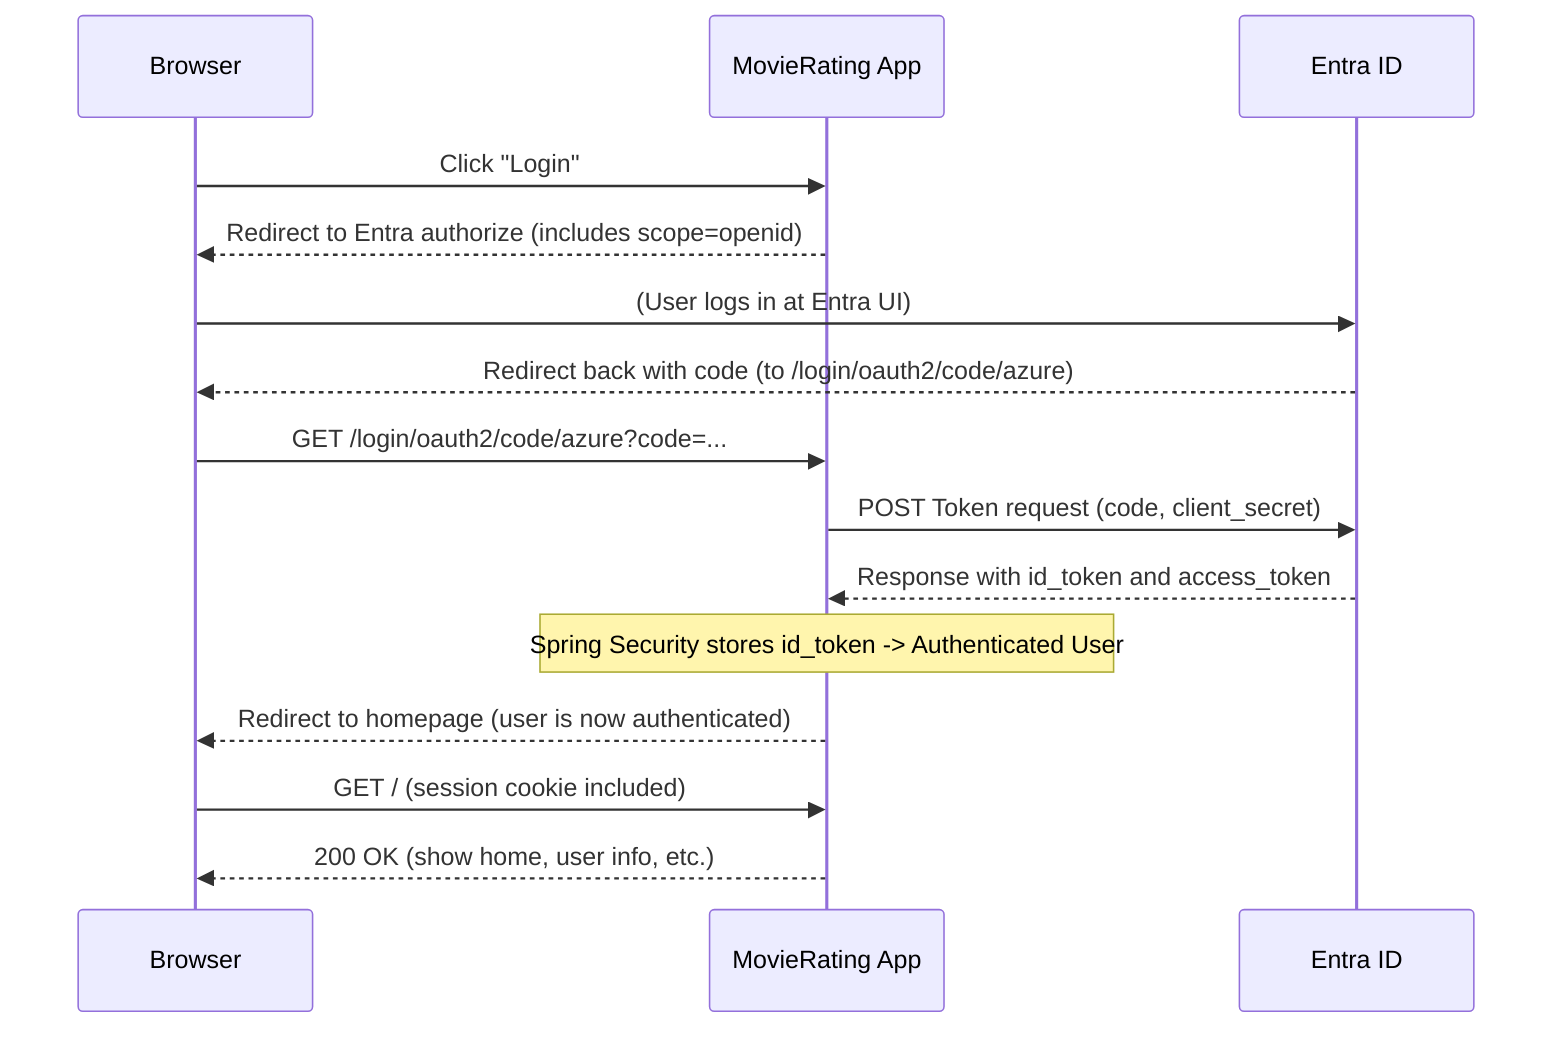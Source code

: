 sequenceDiagram
    participant Browser
    participant App as MovieRating App
    participant Entra as Entra ID

    Browser->>App: Click "Login"
    App-->>Browser: Redirect to Entra authorize (includes scope=openid)
    Browser->>Entra: (User logs in at Entra UI)
    Entra-->>Browser: Redirect back with code (to /login/oauth2/code/azure)
    Browser->>App: GET /login/oauth2/code/azure?code=...
    App->>Entra: POST Token request (code, client_secret)
    Entra-->>App: Response with id_token and access_token
    Note over App: Spring Security stores id_token -> Authenticated User
    App-->>Browser: Redirect to homepage (user is now authenticated)
    Browser->>App: GET / (session cookie included)
    App-->>Browser: 200 OK (show home, user info, etc.)